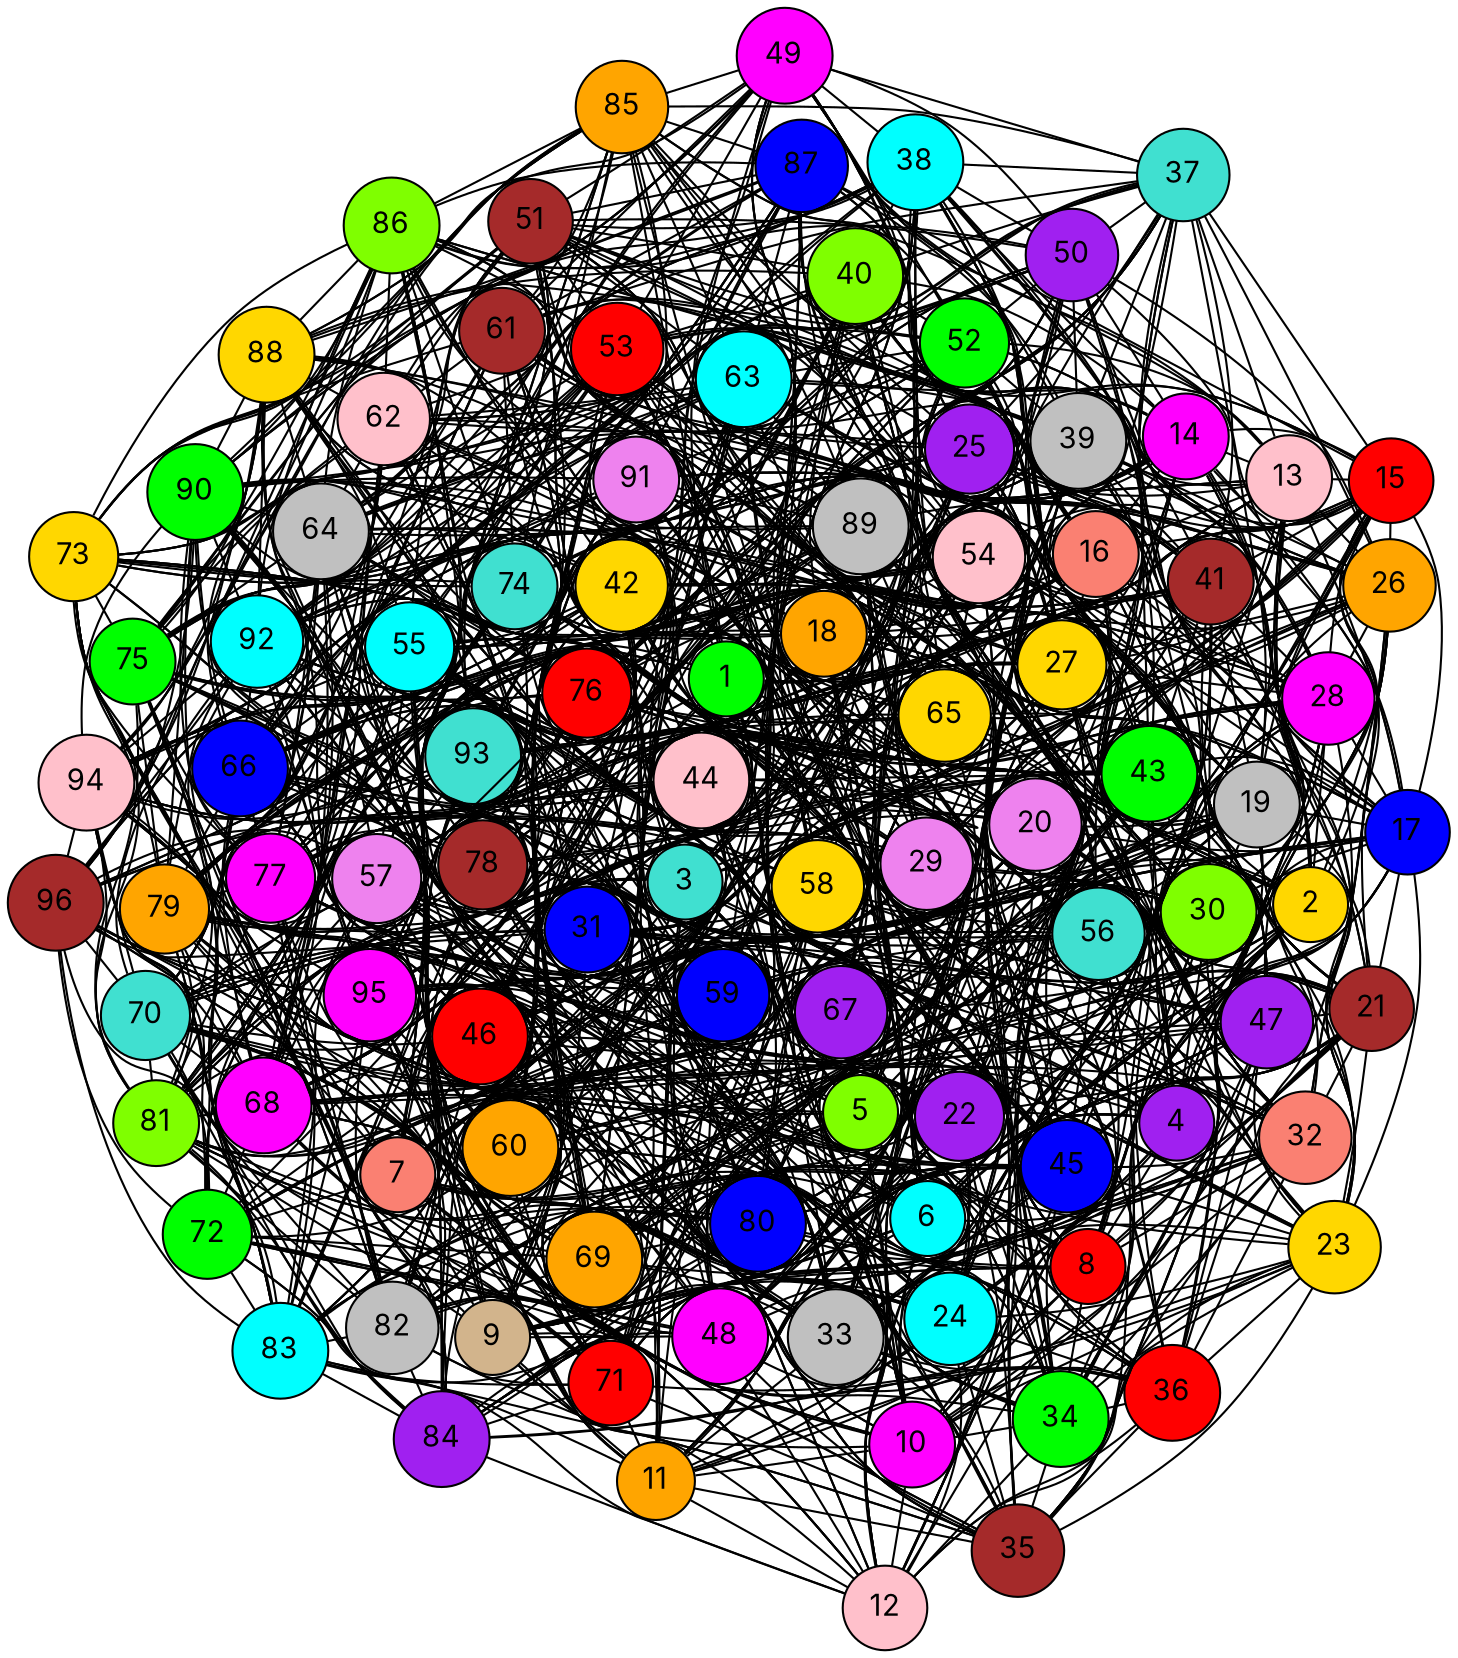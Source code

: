 graph G {
  layout=neato;
  overlap=false;
  splines=true;
  node [shape=circle, style=filled, fontname=Inter];
  1 [label="1", fillcolor="green", tooltip="v1 color 1"];
  2 [label="2", fillcolor="gold", tooltip="v2 color 3"];
  3 [label="3", fillcolor="turquoise", tooltip="v3 color 11"];
  4 [label="4", fillcolor="purple", tooltip="v4 color 7"];
  5 [label="5", fillcolor="chartreuse", tooltip="v5 color 13"];
  6 [label="6", fillcolor="cyan", tooltip="v6 color 4"];
  7 [label="7", fillcolor="salmon", tooltip="v7 color 14"];
  8 [label="8", fillcolor="red", tooltip="v8 color 0"];
  9 [label="9", fillcolor="tan", tooltip="v9 color 15"];
  10 [label="10", fillcolor="magenta", tooltip="v10 color 5"];
  11 [label="11", fillcolor="orange", tooltip="v11 color 6"];
  12 [label="12", fillcolor="pink", tooltip="v12 color 9"];
  13 [label="13", fillcolor="pink", tooltip="v13 color 9"];
  14 [label="14", fillcolor="magenta", tooltip="v14 color 5"];
  15 [label="15", fillcolor="red", tooltip="v15 color 0"];
  16 [label="16", fillcolor="salmon", tooltip="v16 color 14"];
  17 [label="17", fillcolor="blue", tooltip="v17 color 2"];
  18 [label="18", fillcolor="orange", tooltip="v18 color 6"];
  19 [label="19", fillcolor="gray", tooltip="v19 color 10"];
  20 [label="20", fillcolor="violet", tooltip="v20 color 12"];
  21 [label="21", fillcolor="brown", tooltip="v21 color 8"];
  22 [label="22", fillcolor="purple", tooltip="v22 color 7"];
  23 [label="23", fillcolor="gold", tooltip="v23 color 3"];
  24 [label="24", fillcolor="cyan", tooltip="v24 color 4"];
  25 [label="25", fillcolor="purple", tooltip="v25 color 7"];
  26 [label="26", fillcolor="orange", tooltip="v26 color 6"];
  27 [label="27", fillcolor="gold", tooltip="v27 color 3"];
  28 [label="28", fillcolor="magenta", tooltip="v28 color 5"];
  29 [label="29", fillcolor="violet", tooltip="v29 color 12"];
  30 [label="30", fillcolor="chartreuse", tooltip="v30 color 13"];
  31 [label="31", fillcolor="blue", tooltip="v31 color 2"];
  32 [label="32", fillcolor="salmon", tooltip="v32 color 14"];
  33 [label="33", fillcolor="gray", tooltip="v33 color 10"];
  34 [label="34", fillcolor="green", tooltip="v34 color 1"];
  35 [label="35", fillcolor="brown", tooltip="v35 color 8"];
  36 [label="36", fillcolor="red", tooltip="v36 color 0"];
  37 [label="37", fillcolor="turquoise", tooltip="v37 color 11"];
  38 [label="38", fillcolor="cyan", tooltip="v38 color 4"];
  39 [label="39", fillcolor="gray", tooltip="v39 color 10"];
  40 [label="40", fillcolor="chartreuse", tooltip="v40 color 13"];
  41 [label="41", fillcolor="brown", tooltip="v41 color 8"];
  42 [label="42", fillcolor="gold", tooltip="v42 color 3"];
  43 [label="43", fillcolor="green", tooltip="v43 color 1"];
  44 [label="44", fillcolor="pink", tooltip="v44 color 9"];
  45 [label="45", fillcolor="blue", tooltip="v45 color 2"];
  46 [label="46", fillcolor="red", tooltip="v46 color 0"];
  47 [label="47", fillcolor="purple", tooltip="v47 color 7"];
  48 [label="48", fillcolor="magenta", tooltip="v48 color 5"];
  49 [label="49", fillcolor="magenta", tooltip="v49 color 5"];
  50 [label="50", fillcolor="purple", tooltip="v50 color 7"];
  51 [label="51", fillcolor="brown", tooltip="v51 color 8"];
  52 [label="52", fillcolor="green", tooltip="v52 color 1"];
  53 [label="53", fillcolor="red", tooltip="v53 color 0"];
  54 [label="54", fillcolor="pink", tooltip="v54 color 9"];
  55 [label="55", fillcolor="cyan", tooltip="v55 color 4"];
  56 [label="56", fillcolor="turquoise", tooltip="v56 color 11"];
  57 [label="57", fillcolor="violet", tooltip="v57 color 12"];
  58 [label="58", fillcolor="gold", tooltip="v58 color 3"];
  59 [label="59", fillcolor="blue", tooltip="v59 color 2"];
  60 [label="60", fillcolor="orange", tooltip="v60 color 6"];
  61 [label="61", fillcolor="brown", tooltip="v61 color 8"];
  62 [label="62", fillcolor="pink", tooltip="v62 color 9"];
  63 [label="63", fillcolor="cyan", tooltip="v63 color 4"];
  64 [label="64", fillcolor="gray", tooltip="v64 color 10"];
  65 [label="65", fillcolor="gold", tooltip="v65 color 3"];
  66 [label="66", fillcolor="blue", tooltip="v66 color 2"];
  67 [label="67", fillcolor="purple", tooltip="v67 color 7"];
  68 [label="68", fillcolor="magenta", tooltip="v68 color 5"];
  69 [label="69", fillcolor="orange", tooltip="v69 color 6"];
  70 [label="70", fillcolor="turquoise", tooltip="v70 color 11"];
  71 [label="71", fillcolor="red", tooltip="v71 color 0"];
  72 [label="72", fillcolor="green", tooltip="v72 color 1"];
  73 [label="73", fillcolor="gold", tooltip="v73 color 3"];
  74 [label="74", fillcolor="turquoise", tooltip="v74 color 11"];
  75 [label="75", fillcolor="green", tooltip="v75 color 1"];
  76 [label="76", fillcolor="red", tooltip="v76 color 0"];
  77 [label="77", fillcolor="magenta", tooltip="v77 color 5"];
  78 [label="78", fillcolor="brown", tooltip="v78 color 8"];
  79 [label="79", fillcolor="orange", tooltip="v79 color 6"];
  80 [label="80", fillcolor="blue", tooltip="v80 color 2"];
  81 [label="81", fillcolor="chartreuse", tooltip="v81 color 13"];
  82 [label="82", fillcolor="gray", tooltip="v82 color 10"];
  83 [label="83", fillcolor="cyan", tooltip="v83 color 4"];
  84 [label="84", fillcolor="purple", tooltip="v84 color 7"];
  85 [label="85", fillcolor="orange", tooltip="v85 color 6"];
  86 [label="86", fillcolor="chartreuse", tooltip="v86 color 13"];
  87 [label="87", fillcolor="blue", tooltip="v87 color 2"];
  88 [label="88", fillcolor="gold", tooltip="v88 color 3"];
  89 [label="89", fillcolor="gray", tooltip="v89 color 10"];
  90 [label="90", fillcolor="green", tooltip="v90 color 1"];
  91 [label="91", fillcolor="violet", tooltip="v91 color 12"];
  92 [label="92", fillcolor="cyan", tooltip="v92 color 4"];
  93 [label="93", fillcolor="turquoise", tooltip="v93 color 11"];
  94 [label="94", fillcolor="pink", tooltip="v94 color 9"];
  95 [label="95", fillcolor="magenta", tooltip="v95 color 5"];
  96 [label="96", fillcolor="brown", tooltip="v96 color 8"];
  1 -- 2;
  1 -- 3;
  1 -- 4;
  1 -- 5;
  1 -- 6;
  1 -- 7;
  1 -- 8;
  1 -- 9;
  1 -- 10;
  1 -- 11;
  1 -- 12;
  1 -- 13;
  1 -- 14;
  1 -- 25;
  1 -- 27;
  1 -- 37;
  1 -- 40;
  1 -- 49;
  1 -- 53;
  1 -- 61;
  1 -- 66;
  1 -- 73;
  1 -- 79;
  1 -- 85;
  1 -- 92;
  2 -- 3;
  2 -- 4;
  2 -- 5;
  2 -- 6;
  2 -- 7;
  2 -- 8;
  2 -- 9;
  2 -- 10;
  2 -- 11;
  2 -- 12;
  2 -- 13;
  2 -- 14;
  2 -- 15;
  2 -- 26;
  2 -- 28;
  2 -- 38;
  2 -- 41;
  2 -- 50;
  2 -- 54;
  2 -- 62;
  2 -- 67;
  2 -- 74;
  2 -- 80;
  2 -- 86;
  2 -- 93;
  3 -- 4;
  3 -- 5;
  3 -- 6;
  3 -- 7;
  3 -- 8;
  3 -- 9;
  3 -- 10;
  3 -- 11;
  3 -- 12;
  3 -- 14;
  3 -- 15;
  3 -- 16;
  3 -- 25;
  3 -- 27;
  3 -- 29;
  3 -- 39;
  3 -- 42;
  3 -- 51;
  3 -- 55;
  3 -- 63;
  3 -- 68;
  3 -- 75;
  3 -- 81;
  3 -- 87;
  3 -- 94;
  4 -- 5;
  4 -- 6;
  4 -- 7;
  4 -- 8;
  4 -- 9;
  4 -- 10;
  4 -- 11;
  4 -- 12;
  4 -- 15;
  4 -- 16;
  4 -- 17;
  4 -- 26;
  4 -- 28;
  4 -- 30;
  4 -- 37;
  4 -- 40;
  4 -- 43;
  4 -- 52;
  4 -- 56;
  4 -- 64;
  4 -- 69;
  4 -- 76;
  4 -- 82;
  4 -- 88;
  4 -- 95;
  5 -- 6;
  5 -- 7;
  5 -- 8;
  5 -- 9;
  5 -- 10;
  5 -- 11;
  5 -- 12;
  5 -- 16;
  5 -- 17;
  5 -- 18;
  5 -- 27;
  5 -- 29;
  5 -- 31;
  5 -- 38;
  5 -- 41;
  5 -- 44;
  5 -- 49;
  5 -- 53;
  5 -- 57;
  5 -- 65;
  5 -- 70;
  5 -- 77;
  5 -- 83;
  5 -- 89;
  5 -- 96;
  6 -- 7;
  6 -- 8;
  6 -- 9;
  6 -- 10;
  6 -- 11;
  6 -- 12;
  6 -- 17;
  6 -- 18;
  6 -- 19;
  6 -- 28;
  6 -- 30;
  6 -- 32;
  6 -- 39;
  6 -- 42;
  6 -- 45;
  6 -- 50;
  6 -- 54;
  6 -- 58;
  6 -- 61;
  6 -- 66;
  6 -- 71;
  6 -- 78;
  6 -- 84;
  6 -- 90;
  7 -- 8;
  7 -- 9;
  7 -- 10;
  7 -- 11;
  7 -- 12;
  7 -- 18;
  7 -- 19;
  7 -- 20;
  7 -- 29;
  7 -- 31;
  7 -- 33;
  7 -- 40;
  7 -- 43;
  7 -- 46;
  7 -- 51;
  7 -- 55;
  7 -- 59;
  7 -- 62;
  7 -- 67;
  7 -- 72;
  7 -- 73;
  7 -- 79;
  7 -- 91;
  8 -- 9;
  8 -- 10;
  8 -- 11;
  8 -- 12;
  8 -- 19;
  8 -- 20;
  8 -- 21;
  8 -- 30;
  8 -- 32;
  8 -- 34;
  8 -- 41;
  8 -- 44;
  8 -- 47;
  8 -- 52;
  8 -- 56;
  8 -- 60;
  8 -- 63;
  8 -- 68;
  8 -- 74;
  8 -- 80;
  8 -- 85;
  8 -- 92;
  9 -- 10;
  9 -- 11;
  9 -- 12;
  9 -- 20;
  9 -- 21;
  9 -- 22;
  9 -- 31;
  9 -- 33;
  9 -- 35;
  9 -- 42;
  9 -- 45;
  9 -- 48;
  9 -- 53;
  9 -- 57;
  9 -- 64;
  9 -- 69;
  9 -- 75;
  9 -- 81;
  9 -- 86;
  9 -- 93;
  10 -- 11;
  10 -- 12;
  10 -- 21;
  10 -- 22;
  10 -- 23;
  10 -- 32;
  10 -- 34;
  10 -- 36;
  10 -- 43;
  10 -- 46;
  10 -- 54;
  10 -- 58;
  10 -- 65;
  10 -- 70;
  10 -- 76;
  10 -- 82;
  10 -- 87;
  10 -- 94;
  11 -- 12;
  11 -- 22;
  11 -- 23;
  11 -- 24;
  11 -- 33;
  11 -- 35;
  11 -- 44;
  11 -- 47;
  11 -- 55;
  11 -- 59;
  11 -- 66;
  11 -- 71;
  11 -- 77;
  11 -- 83;
  11 -- 88;
  11 -- 95;
  12 -- 23;
  12 -- 24;
  12 -- 34;
  12 -- 36;
  12 -- 45;
  12 -- 48;
  12 -- 56;
  12 -- 60;
  12 -- 67;
  12 -- 72;
  12 -- 78;
  12 -- 84;
  12 -- 89;
  12 -- 96;
  13 -- 14;
  13 -- 15;
  13 -- 16;
  13 -- 17;
  13 -- 18;
  13 -- 19;
  13 -- 20;
  13 -- 21;
  13 -- 22;
  13 -- 23;
  13 -- 24;
  13 -- 25;
  13 -- 26;
  13 -- 37;
  13 -- 39;
  13 -- 49;
  13 -- 52;
  13 -- 61;
  13 -- 65;
  13 -- 73;
  13 -- 78;
  13 -- 85;
  13 -- 91;
  14 -- 15;
  14 -- 16;
  14 -- 17;
  14 -- 18;
  14 -- 19;
  14 -- 20;
  14 -- 21;
  14 -- 22;
  14 -- 23;
  14 -- 24;
  14 -- 25;
  14 -- 26;
  14 -- 27;
  14 -- 38;
  14 -- 40;
  14 -- 50;
  14 -- 53;
  14 -- 62;
  14 -- 66;
  14 -- 74;
  14 -- 79;
  14 -- 86;
  14 -- 92;
  15 -- 16;
  15 -- 17;
  15 -- 18;
  15 -- 19;
  15 -- 20;
  15 -- 21;
  15 -- 22;
  15 -- 23;
  15 -- 24;
  15 -- 26;
  15 -- 27;
  15 -- 28;
  15 -- 37;
  15 -- 39;
  15 -- 41;
  15 -- 51;
  15 -- 54;
  15 -- 63;
  15 -- 67;
  15 -- 75;
  15 -- 80;
  15 -- 87;
  15 -- 93;
  16 -- 17;
  16 -- 18;
  16 -- 19;
  16 -- 20;
  16 -- 21;
  16 -- 22;
  16 -- 23;
  16 -- 24;
  16 -- 27;
  16 -- 28;
  16 -- 29;
  16 -- 38;
  16 -- 40;
  16 -- 42;
  16 -- 49;
  16 -- 52;
  16 -- 55;
  16 -- 64;
  16 -- 68;
  16 -- 76;
  16 -- 81;
  16 -- 88;
  16 -- 94;
  17 -- 18;
  17 -- 19;
  17 -- 20;
  17 -- 21;
  17 -- 22;
  17 -- 23;
  17 -- 24;
  17 -- 28;
  17 -- 29;
  17 -- 30;
  17 -- 39;
  17 -- 41;
  17 -- 43;
  17 -- 50;
  17 -- 53;
  17 -- 56;
  17 -- 61;
  17 -- 65;
  17 -- 69;
  17 -- 77;
  17 -- 82;
  17 -- 89;
  17 -- 95;
  18 -- 19;
  18 -- 20;
  18 -- 21;
  18 -- 22;
  18 -- 23;
  18 -- 24;
  18 -- 29;
  18 -- 30;
  18 -- 31;
  18 -- 40;
  18 -- 42;
  18 -- 44;
  18 -- 51;
  18 -- 54;
  18 -- 57;
  18 -- 62;
  18 -- 66;
  18 -- 70;
  18 -- 73;
  18 -- 78;
  18 -- 83;
  18 -- 90;
  18 -- 96;
  19 -- 20;
  19 -- 21;
  19 -- 22;
  19 -- 23;
  19 -- 24;
  19 -- 30;
  19 -- 31;
  19 -- 32;
  19 -- 41;
  19 -- 43;
  19 -- 45;
  19 -- 52;
  19 -- 55;
  19 -- 58;
  19 -- 63;
  19 -- 67;
  19 -- 71;
  19 -- 74;
  19 -- 79;
  19 -- 84;
  19 -- 85;
  19 -- 91;
  20 -- 21;
  20 -- 22;
  20 -- 23;
  20 -- 24;
  20 -- 31;
  20 -- 32;
  20 -- 33;
  20 -- 42;
  20 -- 44;
  20 -- 46;
  20 -- 53;
  20 -- 56;
  20 -- 59;
  20 -- 64;
  20 -- 68;
  20 -- 72;
  20 -- 75;
  20 -- 80;
  20 -- 86;
  20 -- 92;
  21 -- 22;
  21 -- 23;
  21 -- 24;
  21 -- 32;
  21 -- 33;
  21 -- 34;
  21 -- 43;
  21 -- 45;
  21 -- 47;
  21 -- 54;
  21 -- 57;
  21 -- 60;
  21 -- 65;
  21 -- 69;
  21 -- 76;
  21 -- 81;
  21 -- 87;
  21 -- 93;
  22 -- 23;
  22 -- 24;
  22 -- 33;
  22 -- 34;
  22 -- 35;
  22 -- 44;
  22 -- 46;
  22 -- 48;
  22 -- 55;
  22 -- 58;
  22 -- 66;
  22 -- 70;
  22 -- 77;
  22 -- 82;
  22 -- 88;
  22 -- 94;
  23 -- 24;
  23 -- 34;
  23 -- 35;
  23 -- 36;
  23 -- 45;
  23 -- 47;
  23 -- 56;
  23 -- 59;
  23 -- 67;
  23 -- 71;
  23 -- 78;
  23 -- 83;
  23 -- 89;
  23 -- 95;
  24 -- 35;
  24 -- 36;
  24 -- 46;
  24 -- 48;
  24 -- 57;
  24 -- 60;
  24 -- 68;
  24 -- 72;
  24 -- 79;
  24 -- 84;
  24 -- 90;
  24 -- 96;
  25 -- 26;
  25 -- 27;
  25 -- 28;
  25 -- 29;
  25 -- 30;
  25 -- 31;
  25 -- 32;
  25 -- 33;
  25 -- 34;
  25 -- 35;
  25 -- 36;
  25 -- 37;
  25 -- 38;
  25 -- 49;
  25 -- 51;
  25 -- 61;
  25 -- 64;
  25 -- 73;
  25 -- 77;
  25 -- 85;
  25 -- 90;
  26 -- 27;
  26 -- 28;
  26 -- 29;
  26 -- 30;
  26 -- 31;
  26 -- 32;
  26 -- 33;
  26 -- 34;
  26 -- 35;
  26 -- 36;
  26 -- 37;
  26 -- 38;
  26 -- 39;
  26 -- 50;
  26 -- 52;
  26 -- 62;
  26 -- 65;
  26 -- 74;
  26 -- 78;
  26 -- 86;
  26 -- 91;
  27 -- 28;
  27 -- 29;
  27 -- 30;
  27 -- 31;
  27 -- 32;
  27 -- 33;
  27 -- 34;
  27 -- 35;
  27 -- 36;
  27 -- 38;
  27 -- 39;
  27 -- 40;
  27 -- 49;
  27 -- 51;
  27 -- 53;
  27 -- 63;
  27 -- 66;
  27 -- 75;
  27 -- 79;
  27 -- 87;
  27 -- 92;
  28 -- 29;
  28 -- 30;
  28 -- 31;
  28 -- 32;
  28 -- 33;
  28 -- 34;
  28 -- 35;
  28 -- 36;
  28 -- 39;
  28 -- 40;
  28 -- 41;
  28 -- 50;
  28 -- 52;
  28 -- 54;
  28 -- 61;
  28 -- 64;
  28 -- 67;
  28 -- 76;
  28 -- 80;
  28 -- 88;
  28 -- 93;
  29 -- 30;
  29 -- 31;
  29 -- 32;
  29 -- 33;
  29 -- 34;
  29 -- 35;
  29 -- 36;
  29 -- 40;
  29 -- 41;
  29 -- 42;
  29 -- 51;
  29 -- 53;
  29 -- 55;
  29 -- 62;
  29 -- 65;
  29 -- 68;
  29 -- 73;
  29 -- 77;
  29 -- 81;
  29 -- 89;
  29 -- 94;
  30 -- 31;
  30 -- 32;
  30 -- 33;
  30 -- 34;
  30 -- 35;
  30 -- 36;
  30 -- 41;
  30 -- 42;
  30 -- 43;
  30 -- 52;
  30 -- 54;
  30 -- 56;
  30 -- 63;
  30 -- 66;
  30 -- 69;
  30 -- 74;
  30 -- 78;
  30 -- 82;
  30 -- 85;
  30 -- 90;
  30 -- 95;
  31 -- 32;
  31 -- 33;
  31 -- 34;
  31 -- 35;
  31 -- 36;
  31 -- 42;
  31 -- 43;
  31 -- 44;
  31 -- 53;
  31 -- 55;
  31 -- 57;
  31 -- 64;
  31 -- 67;
  31 -- 70;
  31 -- 75;
  31 -- 79;
  31 -- 83;
  31 -- 86;
  31 -- 91;
  31 -- 96;
  32 -- 33;
  32 -- 34;
  32 -- 35;
  32 -- 36;
  32 -- 43;
  32 -- 44;
  32 -- 45;
  32 -- 54;
  32 -- 56;
  32 -- 58;
  32 -- 65;
  32 -- 68;
  32 -- 71;
  32 -- 76;
  32 -- 80;
  32 -- 84;
  32 -- 87;
  32 -- 92;
  33 -- 34;
  33 -- 35;
  33 -- 36;
  33 -- 44;
  33 -- 45;
  33 -- 46;
  33 -- 55;
  33 -- 57;
  33 -- 59;
  33 -- 66;
  33 -- 69;
  33 -- 72;
  33 -- 77;
  33 -- 81;
  33 -- 88;
  33 -- 93;
  34 -- 35;
  34 -- 36;
  34 -- 45;
  34 -- 46;
  34 -- 47;
  34 -- 56;
  34 -- 58;
  34 -- 60;
  34 -- 67;
  34 -- 70;
  34 -- 78;
  34 -- 82;
  34 -- 89;
  34 -- 94;
  35 -- 36;
  35 -- 46;
  35 -- 47;
  35 -- 48;
  35 -- 57;
  35 -- 59;
  35 -- 68;
  35 -- 71;
  35 -- 79;
  35 -- 83;
  35 -- 90;
  35 -- 95;
  36 -- 47;
  36 -- 48;
  36 -- 58;
  36 -- 60;
  36 -- 69;
  36 -- 72;
  36 -- 80;
  36 -- 84;
  36 -- 91;
  36 -- 96;
  37 -- 38;
  37 -- 39;
  37 -- 40;
  37 -- 41;
  37 -- 42;
  37 -- 43;
  37 -- 44;
  37 -- 45;
  37 -- 46;
  37 -- 47;
  37 -- 48;
  37 -- 49;
  37 -- 50;
  37 -- 61;
  37 -- 63;
  37 -- 73;
  37 -- 76;
  37 -- 85;
  37 -- 89;
  38 -- 39;
  38 -- 40;
  38 -- 41;
  38 -- 42;
  38 -- 43;
  38 -- 44;
  38 -- 45;
  38 -- 46;
  38 -- 47;
  38 -- 48;
  38 -- 49;
  38 -- 50;
  38 -- 51;
  38 -- 62;
  38 -- 64;
  38 -- 74;
  38 -- 77;
  38 -- 86;
  38 -- 90;
  39 -- 40;
  39 -- 41;
  39 -- 42;
  39 -- 43;
  39 -- 44;
  39 -- 45;
  39 -- 46;
  39 -- 47;
  39 -- 48;
  39 -- 50;
  39 -- 51;
  39 -- 52;
  39 -- 61;
  39 -- 63;
  39 -- 65;
  39 -- 75;
  39 -- 78;
  39 -- 87;
  39 -- 91;
  40 -- 41;
  40 -- 42;
  40 -- 43;
  40 -- 44;
  40 -- 45;
  40 -- 46;
  40 -- 47;
  40 -- 48;
  40 -- 51;
  40 -- 52;
  40 -- 53;
  40 -- 62;
  40 -- 64;
  40 -- 66;
  40 -- 73;
  40 -- 76;
  40 -- 79;
  40 -- 88;
  40 -- 92;
  41 -- 42;
  41 -- 43;
  41 -- 44;
  41 -- 45;
  41 -- 46;
  41 -- 47;
  41 -- 48;
  41 -- 52;
  41 -- 53;
  41 -- 54;
  41 -- 63;
  41 -- 65;
  41 -- 67;
  41 -- 74;
  41 -- 77;
  41 -- 80;
  41 -- 85;
  41 -- 89;
  41 -- 93;
  42 -- 43;
  42 -- 44;
  42 -- 45;
  42 -- 46;
  42 -- 47;
  42 -- 48;
  42 -- 53;
  42 -- 54;
  42 -- 55;
  42 -- 64;
  42 -- 66;
  42 -- 68;
  42 -- 75;
  42 -- 78;
  42 -- 81;
  42 -- 86;
  42 -- 90;
  42 -- 94;
  43 -- 44;
  43 -- 45;
  43 -- 46;
  43 -- 47;
  43 -- 48;
  43 -- 54;
  43 -- 55;
  43 -- 56;
  43 -- 65;
  43 -- 67;
  43 -- 69;
  43 -- 76;
  43 -- 79;
  43 -- 82;
  43 -- 87;
  43 -- 91;
  43 -- 95;
  44 -- 45;
  44 -- 46;
  44 -- 47;
  44 -- 48;
  44 -- 55;
  44 -- 56;
  44 -- 57;
  44 -- 66;
  44 -- 68;
  44 -- 70;
  44 -- 77;
  44 -- 80;
  44 -- 83;
  44 -- 88;
  44 -- 92;
  44 -- 96;
  45 -- 46;
  45 -- 47;
  45 -- 48;
  45 -- 56;
  45 -- 57;
  45 -- 58;
  45 -- 67;
  45 -- 69;
  45 -- 71;
  45 -- 78;
  45 -- 81;
  45 -- 84;
  45 -- 89;
  45 -- 93;
  46 -- 47;
  46 -- 48;
  46 -- 57;
  46 -- 58;
  46 -- 59;
  46 -- 68;
  46 -- 70;
  46 -- 72;
  46 -- 79;
  46 -- 82;
  46 -- 90;
  46 -- 94;
  47 -- 48;
  47 -- 58;
  47 -- 59;
  47 -- 60;
  47 -- 69;
  47 -- 71;
  47 -- 80;
  47 -- 83;
  47 -- 91;
  47 -- 95;
  48 -- 59;
  48 -- 60;
  48 -- 70;
  48 -- 72;
  48 -- 81;
  48 -- 84;
  48 -- 92;
  48 -- 96;
  49 -- 50;
  49 -- 51;
  49 -- 52;
  49 -- 53;
  49 -- 54;
  49 -- 55;
  49 -- 56;
  49 -- 57;
  49 -- 58;
  49 -- 59;
  49 -- 60;
  49 -- 61;
  49 -- 62;
  49 -- 73;
  49 -- 75;
  49 -- 85;
  49 -- 88;
  50 -- 51;
  50 -- 52;
  50 -- 53;
  50 -- 54;
  50 -- 55;
  50 -- 56;
  50 -- 57;
  50 -- 58;
  50 -- 59;
  50 -- 60;
  50 -- 61;
  50 -- 62;
  50 -- 63;
  50 -- 74;
  50 -- 76;
  50 -- 86;
  50 -- 89;
  51 -- 52;
  51 -- 53;
  51 -- 54;
  51 -- 55;
  51 -- 56;
  51 -- 57;
  51 -- 58;
  51 -- 59;
  51 -- 60;
  51 -- 62;
  51 -- 63;
  51 -- 64;
  51 -- 73;
  51 -- 75;
  51 -- 77;
  51 -- 87;
  51 -- 90;
  52 -- 53;
  52 -- 54;
  52 -- 55;
  52 -- 56;
  52 -- 57;
  52 -- 58;
  52 -- 59;
  52 -- 60;
  52 -- 63;
  52 -- 64;
  52 -- 65;
  52 -- 74;
  52 -- 76;
  52 -- 78;
  52 -- 85;
  52 -- 88;
  52 -- 91;
  53 -- 54;
  53 -- 55;
  53 -- 56;
  53 -- 57;
  53 -- 58;
  53 -- 59;
  53 -- 60;
  53 -- 64;
  53 -- 65;
  53 -- 66;
  53 -- 75;
  53 -- 77;
  53 -- 79;
  53 -- 86;
  53 -- 89;
  53 -- 92;
  54 -- 55;
  54 -- 56;
  54 -- 57;
  54 -- 58;
  54 -- 59;
  54 -- 60;
  54 -- 65;
  54 -- 66;
  54 -- 67;
  54 -- 76;
  54 -- 78;
  54 -- 80;
  54 -- 87;
  54 -- 90;
  54 -- 93;
  55 -- 56;
  55 -- 57;
  55 -- 58;
  55 -- 59;
  55 -- 60;
  55 -- 66;
  55 -- 67;
  55 -- 68;
  55 -- 77;
  55 -- 79;
  55 -- 81;
  55 -- 88;
  55 -- 91;
  55 -- 94;
  56 -- 57;
  56 -- 58;
  56 -- 59;
  56 -- 60;
  56 -- 67;
  56 -- 68;
  56 -- 69;
  56 -- 78;
  56 -- 80;
  56 -- 82;
  56 -- 89;
  56 -- 92;
  56 -- 95;
  57 -- 58;
  57 -- 59;
  57 -- 60;
  57 -- 68;
  57 -- 69;
  57 -- 70;
  57 -- 79;
  57 -- 81;
  57 -- 83;
  57 -- 90;
  57 -- 93;
  57 -- 96;
  58 -- 59;
  58 -- 60;
  58 -- 69;
  58 -- 70;
  58 -- 71;
  58 -- 80;
  58 -- 82;
  58 -- 84;
  58 -- 91;
  58 -- 94;
  59 -- 60;
  59 -- 70;
  59 -- 71;
  59 -- 72;
  59 -- 81;
  59 -- 83;
  59 -- 92;
  59 -- 95;
  60 -- 71;
  60 -- 72;
  60 -- 82;
  60 -- 84;
  60 -- 93;
  60 -- 96;
  61 -- 62;
  61 -- 63;
  61 -- 64;
  61 -- 65;
  61 -- 66;
  61 -- 67;
  61 -- 68;
  61 -- 69;
  61 -- 70;
  61 -- 71;
  61 -- 72;
  61 -- 73;
  61 -- 74;
  61 -- 85;
  61 -- 87;
  62 -- 63;
  62 -- 64;
  62 -- 65;
  62 -- 66;
  62 -- 67;
  62 -- 68;
  62 -- 69;
  62 -- 70;
  62 -- 71;
  62 -- 72;
  62 -- 73;
  62 -- 74;
  62 -- 75;
  62 -- 86;
  62 -- 88;
  63 -- 64;
  63 -- 65;
  63 -- 66;
  63 -- 67;
  63 -- 68;
  63 -- 69;
  63 -- 70;
  63 -- 71;
  63 -- 72;
  63 -- 74;
  63 -- 75;
  63 -- 76;
  63 -- 85;
  63 -- 87;
  63 -- 89;
  64 -- 65;
  64 -- 66;
  64 -- 67;
  64 -- 68;
  64 -- 69;
  64 -- 70;
  64 -- 71;
  64 -- 72;
  64 -- 75;
  64 -- 76;
  64 -- 77;
  64 -- 86;
  64 -- 88;
  64 -- 90;
  65 -- 66;
  65 -- 67;
  65 -- 68;
  65 -- 69;
  65 -- 70;
  65 -- 71;
  65 -- 72;
  65 -- 76;
  65 -- 77;
  65 -- 78;
  65 -- 87;
  65 -- 89;
  65 -- 91;
  66 -- 67;
  66 -- 68;
  66 -- 69;
  66 -- 70;
  66 -- 71;
  66 -- 72;
  66 -- 77;
  66 -- 78;
  66 -- 79;
  66 -- 88;
  66 -- 90;
  66 -- 92;
  67 -- 68;
  67 -- 69;
  67 -- 70;
  67 -- 71;
  67 -- 72;
  67 -- 78;
  67 -- 79;
  67 -- 80;
  67 -- 89;
  67 -- 91;
  67 -- 93;
  68 -- 69;
  68 -- 70;
  68 -- 71;
  68 -- 72;
  68 -- 79;
  68 -- 80;
  68 -- 81;
  68 -- 90;
  68 -- 92;
  68 -- 94;
  69 -- 70;
  69 -- 71;
  69 -- 72;
  69 -- 80;
  69 -- 81;
  69 -- 82;
  69 -- 91;
  69 -- 93;
  69 -- 95;
  70 -- 71;
  70 -- 72;
  70 -- 81;
  70 -- 82;
  70 -- 83;
  70 -- 92;
  70 -- 94;
  70 -- 96;
  71 -- 72;
  71 -- 82;
  71 -- 83;
  71 -- 84;
  71 -- 93;
  71 -- 95;
  72 -- 83;
  72 -- 84;
  72 -- 94;
  72 -- 96;
  73 -- 74;
  73 -- 75;
  73 -- 76;
  73 -- 77;
  73 -- 78;
  73 -- 79;
  73 -- 80;
  73 -- 81;
  73 -- 82;
  73 -- 83;
  73 -- 84;
  73 -- 85;
  73 -- 86;
  74 -- 75;
  74 -- 76;
  74 -- 77;
  74 -- 78;
  74 -- 79;
  74 -- 80;
  74 -- 81;
  74 -- 82;
  74 -- 83;
  74 -- 84;
  74 -- 85;
  74 -- 86;
  74 -- 87;
  75 -- 76;
  75 -- 77;
  75 -- 78;
  75 -- 79;
  75 -- 80;
  75 -- 81;
  75 -- 82;
  75 -- 83;
  75 -- 84;
  75 -- 86;
  75 -- 87;
  75 -- 88;
  76 -- 77;
  76 -- 78;
  76 -- 79;
  76 -- 80;
  76 -- 81;
  76 -- 82;
  76 -- 83;
  76 -- 84;
  76 -- 87;
  76 -- 88;
  76 -- 89;
  77 -- 78;
  77 -- 79;
  77 -- 80;
  77 -- 81;
  77 -- 82;
  77 -- 83;
  77 -- 84;
  77 -- 88;
  77 -- 89;
  77 -- 90;
  78 -- 79;
  78 -- 80;
  78 -- 81;
  78 -- 82;
  78 -- 83;
  78 -- 84;
  78 -- 89;
  78 -- 90;
  78 -- 91;
  79 -- 80;
  79 -- 81;
  79 -- 82;
  79 -- 83;
  79 -- 84;
  79 -- 90;
  79 -- 91;
  79 -- 92;
  80 -- 81;
  80 -- 82;
  80 -- 83;
  80 -- 84;
  80 -- 91;
  80 -- 92;
  80 -- 93;
  81 -- 82;
  81 -- 83;
  81 -- 84;
  81 -- 92;
  81 -- 93;
  81 -- 94;
  82 -- 83;
  82 -- 84;
  82 -- 93;
  82 -- 94;
  82 -- 95;
  83 -- 84;
  83 -- 94;
  83 -- 95;
  83 -- 96;
  84 -- 95;
  84 -- 96;
  85 -- 86;
  85 -- 87;
  85 -- 88;
  85 -- 89;
  85 -- 90;
  85 -- 91;
  85 -- 92;
  85 -- 93;
  85 -- 94;
  85 -- 95;
  85 -- 96;
  86 -- 87;
  86 -- 88;
  86 -- 89;
  86 -- 90;
  86 -- 91;
  86 -- 92;
  86 -- 93;
  86 -- 94;
  86 -- 95;
  86 -- 96;
  87 -- 88;
  87 -- 89;
  87 -- 90;
  87 -- 91;
  87 -- 92;
  87 -- 93;
  87 -- 94;
  87 -- 95;
  87 -- 96;
  88 -- 89;
  88 -- 90;
  88 -- 91;
  88 -- 92;
  88 -- 93;
  88 -- 94;
  88 -- 95;
  88 -- 96;
  89 -- 90;
  89 -- 91;
  89 -- 92;
  89 -- 93;
  89 -- 94;
  89 -- 95;
  89 -- 96;
  90 -- 91;
  90 -- 92;
  90 -- 93;
  90 -- 94;
  90 -- 95;
  90 -- 96;
  91 -- 92;
  91 -- 93;
  91 -- 94;
  91 -- 95;
  91 -- 96;
  92 -- 93;
  92 -- 94;
  92 -- 95;
  92 -- 96;
  93 -- 94;
  93 -- 95;
  93 -- 96;
  94 -- 95;
  94 -- 96;
  95 -- 96;
}
